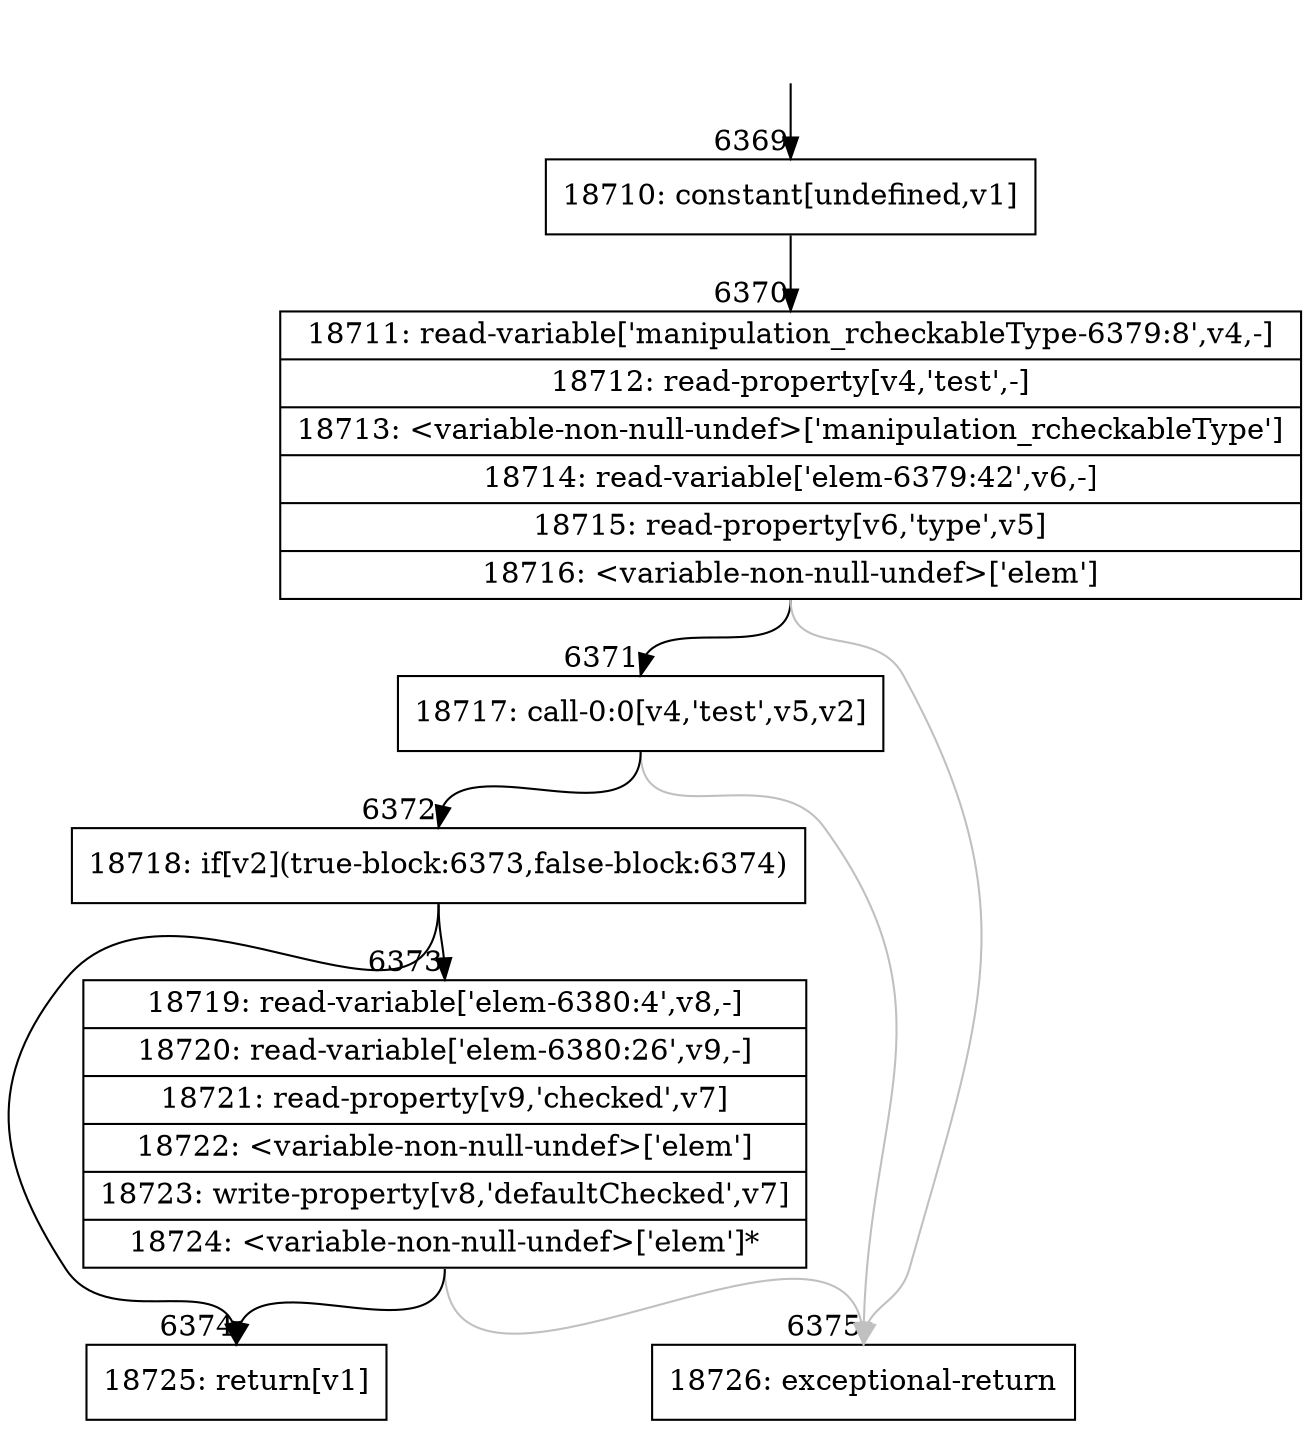 digraph {
rankdir="TD"
BB_entry413[shape=none,label=""];
BB_entry413 -> BB6369 [tailport=s, headport=n, headlabel="    6369"]
BB6369 [shape=record label="{18710: constant[undefined,v1]}" ] 
BB6369 -> BB6370 [tailport=s, headport=n, headlabel="      6370"]
BB6370 [shape=record label="{18711: read-variable['manipulation_rcheckableType-6379:8',v4,-]|18712: read-property[v4,'test',-]|18713: \<variable-non-null-undef\>['manipulation_rcheckableType']|18714: read-variable['elem-6379:42',v6,-]|18715: read-property[v6,'type',v5]|18716: \<variable-non-null-undef\>['elem']}" ] 
BB6370 -> BB6371 [tailport=s, headport=n, headlabel="      6371"]
BB6370 -> BB6375 [tailport=s, headport=n, color=gray, headlabel="      6375"]
BB6371 [shape=record label="{18717: call-0:0[v4,'test',v5,v2]}" ] 
BB6371 -> BB6372 [tailport=s, headport=n, headlabel="      6372"]
BB6371 -> BB6375 [tailport=s, headport=n, color=gray]
BB6372 [shape=record label="{18718: if[v2](true-block:6373,false-block:6374)}" ] 
BB6372 -> BB6373 [tailport=s, headport=n, headlabel="      6373"]
BB6372 -> BB6374 [tailport=s, headport=n, headlabel="      6374"]
BB6373 [shape=record label="{18719: read-variable['elem-6380:4',v8,-]|18720: read-variable['elem-6380:26',v9,-]|18721: read-property[v9,'checked',v7]|18722: \<variable-non-null-undef\>['elem']|18723: write-property[v8,'defaultChecked',v7]|18724: \<variable-non-null-undef\>['elem']*}" ] 
BB6373 -> BB6374 [tailport=s, headport=n]
BB6373 -> BB6375 [tailport=s, headport=n, color=gray]
BB6374 [shape=record label="{18725: return[v1]}" ] 
BB6375 [shape=record label="{18726: exceptional-return}" ] 
}
